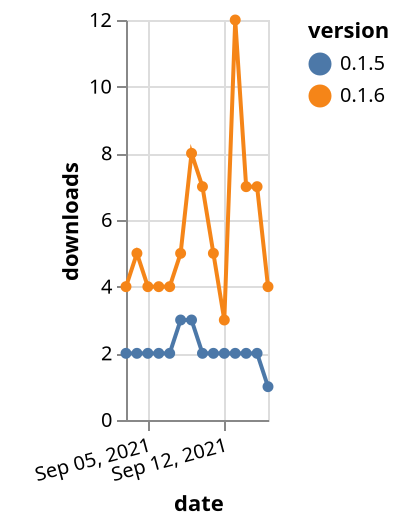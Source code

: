 {"$schema": "https://vega.github.io/schema/vega-lite/v5.json", "description": "A simple bar chart with embedded data.", "data": {"values": [{"date": "2021-09-03", "total": 3055, "delta": 4, "version": "0.1.6"}, {"date": "2021-09-04", "total": 3060, "delta": 5, "version": "0.1.6"}, {"date": "2021-09-05", "total": 3064, "delta": 4, "version": "0.1.6"}, {"date": "2021-09-06", "total": 3068, "delta": 4, "version": "0.1.6"}, {"date": "2021-09-07", "total": 3072, "delta": 4, "version": "0.1.6"}, {"date": "2021-09-08", "total": 3077, "delta": 5, "version": "0.1.6"}, {"date": "2021-09-09", "total": 3085, "delta": 8, "version": "0.1.6"}, {"date": "2021-09-10", "total": 3092, "delta": 7, "version": "0.1.6"}, {"date": "2021-09-11", "total": 3097, "delta": 5, "version": "0.1.6"}, {"date": "2021-09-12", "total": 3100, "delta": 3, "version": "0.1.6"}, {"date": "2021-09-13", "total": 3112, "delta": 12, "version": "0.1.6"}, {"date": "2021-09-14", "total": 3119, "delta": 7, "version": "0.1.6"}, {"date": "2021-09-15", "total": 3126, "delta": 7, "version": "0.1.6"}, {"date": "2021-09-16", "total": 3130, "delta": 4, "version": "0.1.6"}, {"date": "2021-09-03", "total": 1660, "delta": 2, "version": "0.1.5"}, {"date": "2021-09-04", "total": 1662, "delta": 2, "version": "0.1.5"}, {"date": "2021-09-05", "total": 1664, "delta": 2, "version": "0.1.5"}, {"date": "2021-09-06", "total": 1666, "delta": 2, "version": "0.1.5"}, {"date": "2021-09-07", "total": 1668, "delta": 2, "version": "0.1.5"}, {"date": "2021-09-08", "total": 1671, "delta": 3, "version": "0.1.5"}, {"date": "2021-09-09", "total": 1674, "delta": 3, "version": "0.1.5"}, {"date": "2021-09-10", "total": 1676, "delta": 2, "version": "0.1.5"}, {"date": "2021-09-11", "total": 1678, "delta": 2, "version": "0.1.5"}, {"date": "2021-09-12", "total": 1680, "delta": 2, "version": "0.1.5"}, {"date": "2021-09-13", "total": 1682, "delta": 2, "version": "0.1.5"}, {"date": "2021-09-14", "total": 1684, "delta": 2, "version": "0.1.5"}, {"date": "2021-09-15", "total": 1686, "delta": 2, "version": "0.1.5"}, {"date": "2021-09-16", "total": 1687, "delta": 1, "version": "0.1.5"}]}, "width": "container", "mark": {"type": "line", "point": {"filled": true}}, "encoding": {"x": {"field": "date", "type": "temporal", "timeUnit": "yearmonthdate", "title": "date", "axis": {"labelAngle": -15}}, "y": {"field": "delta", "type": "quantitative", "title": "downloads"}, "color": {"field": "version", "type": "nominal"}, "tooltip": {"field": "delta"}}}